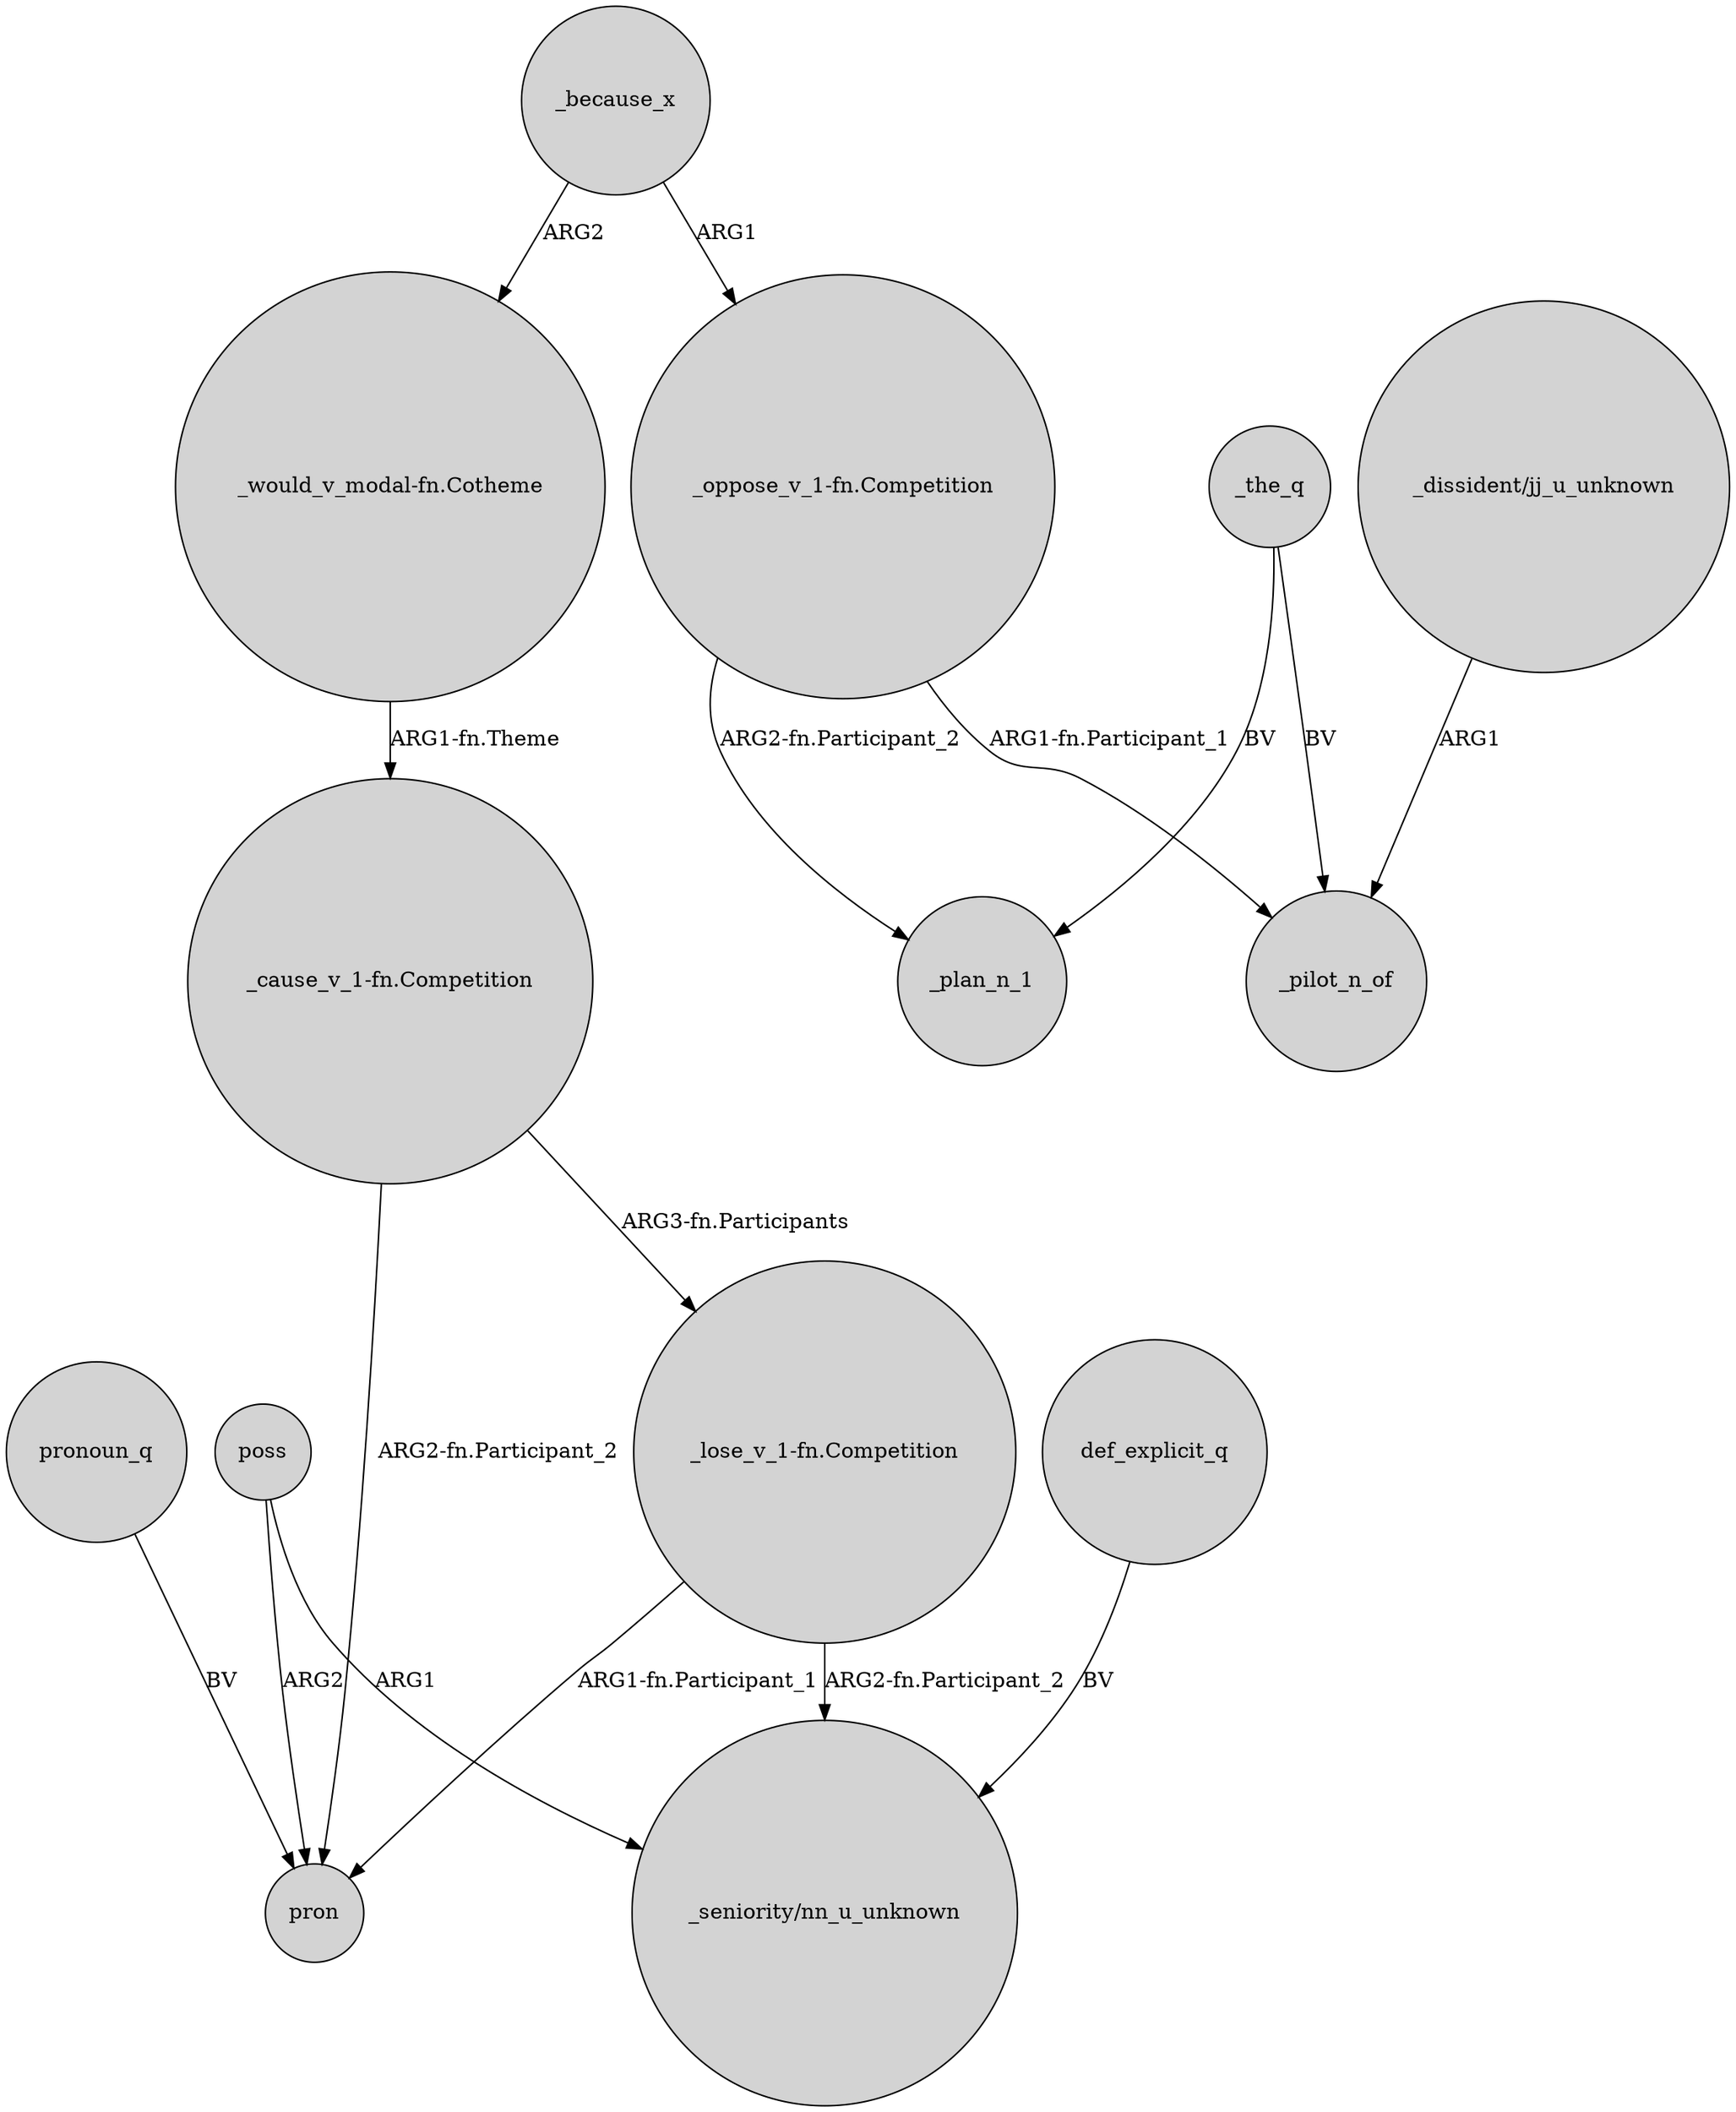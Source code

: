 digraph {
	node [shape=circle style=filled]
	"_lose_v_1-fn.Competition" -> pron [label="ARG1-fn.Participant_1"]
	"_cause_v_1-fn.Competition" -> "_lose_v_1-fn.Competition" [label="ARG3-fn.Participants"]
	"_cause_v_1-fn.Competition" -> pron [label="ARG2-fn.Participant_2"]
	"_oppose_v_1-fn.Competition" -> _pilot_n_of [label="ARG1-fn.Participant_1"]
	def_explicit_q -> "_seniority/nn_u_unknown" [label=BV]
	"_would_v_modal-fn.Cotheme" -> "_cause_v_1-fn.Competition" [label="ARG1-fn.Theme"]
	"_lose_v_1-fn.Competition" -> "_seniority/nn_u_unknown" [label="ARG2-fn.Participant_2"]
	_the_q -> _plan_n_1 [label=BV]
	_because_x -> "_oppose_v_1-fn.Competition" [label=ARG1]
	poss -> "_seniority/nn_u_unknown" [label=ARG1]
	_because_x -> "_would_v_modal-fn.Cotheme" [label=ARG2]
	"_dissident/jj_u_unknown" -> _pilot_n_of [label=ARG1]
	pronoun_q -> pron [label=BV]
	"_oppose_v_1-fn.Competition" -> _plan_n_1 [label="ARG2-fn.Participant_2"]
	poss -> pron [label=ARG2]
	_the_q -> _pilot_n_of [label=BV]
}
